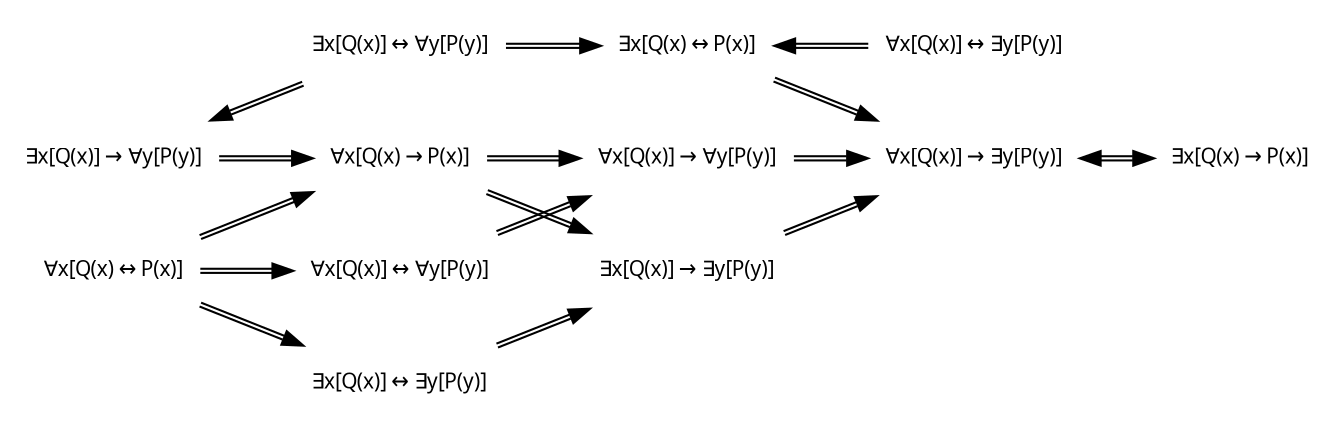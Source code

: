 digraph{
    node[fontname="Consola", fontsize="10"];
    edge[fontname="Consola", fontsize="10"];
    graph[fontname="Consola", fontsize="10", charset="utf-8"];
    graph[compound="true", clusterrank="global", newrank="true"];

    node[shape="plaintext"];
    edge[color="black:black"];
    graph[pagedir="TL", rankdir="LR", splines="line"];


        {rank="same"; ExYAy[label="∃x[Q(x)] → ∀y[P(y)]"]; AxH[label="∀x[Q(x) ↔ P(x)]"];}
        {rank="same"; ExHAy[label="∃x[Q(x)] ↔ ∀y[P(y)]"]; AxY[label="∀x[Q(x) → P(x)]"];       AxHAy[label="∀x[Q(x)] ↔ ∀y[P(y)]"]; ExHEy[label="∃x[Q(x)] ↔ ∃y[P(y)]"];}
        {rank="same"; ExH[label="∃x[Q(x) ↔ P(x)]"];       AxYAy[label="∀x[Q(x)] → ∀y[P(y)]"]; ExYEy[label="∃x[Q(x)] → ∃y[P(y)]"];}
        {rank="same"; AxHEy[label="∀x[Q(x)] ↔ ∃y[P(y)]"]; AxYEy[label="∀x[Q(x)] → ∃y[P(y)]"];}
        {rank="same"; ExY[label="∃x[Q(x) → P(x)]"];}

        ExYAy->AxH[style="invis"]; ExHAy->AxY[style="invis"];   ExH->AxYAy[style="invis"];
                                   AxY->AxHAy[style="invis"];   AxYAy->ExYEy[style="invis"];

                                   ExHAy->ExH;                  ExH->AxHEy[dir="back"];
        ExYAy->AxY;                AxY->AxYAy;                  AxYAy->AxYEy;                AxYEy->ExY[dir="both"];
        AxH->AxHAy;                AxHAy->ExYEy[style="invis"];

        ExYAy->ExHAy[dir="back"];  AxY->ExYEy;                  ExH->AxYEy;
        AxH->AxY;                  AxHAy->AxYAy;                ExYEy->AxYEy;
        AxH->ExHEy;                ExHEy->ExYEy;
}